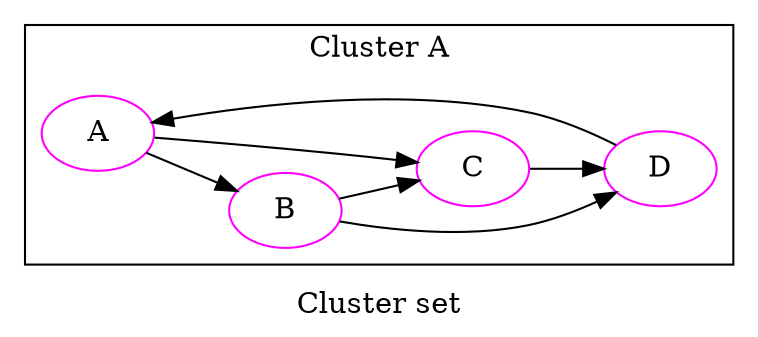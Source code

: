 digraph graph_04
{
graph [ label="Cluster set" rankdir="LR" ]

subgraph "cluster A"
{
graph [ label="Cluster A" rankdir="LR" ]

"A" [ color="magenta" ]
"B" [ color="magenta" ]
"A" -> "B" [ label="" ]
"A" [ color="magenta" ]
"C" [ color="magenta" ]
"A" -> "C" [ label="" ]
"B" [ color="magenta" ]
"C" [ color="magenta" ]
"B" -> "C" [ label="" ]
"B" [ color="magenta" ]
"D" [ color="magenta" ]
"B" -> "D" [ label="" ]
"C" [ color="magenta" ]
"D" [ color="magenta" ]
"C" -> "D" [ label="" ]
"D" [ color="magenta" ]
"A" [ color="magenta" ]
"D" -> "A" [ label="" ]
}
}

